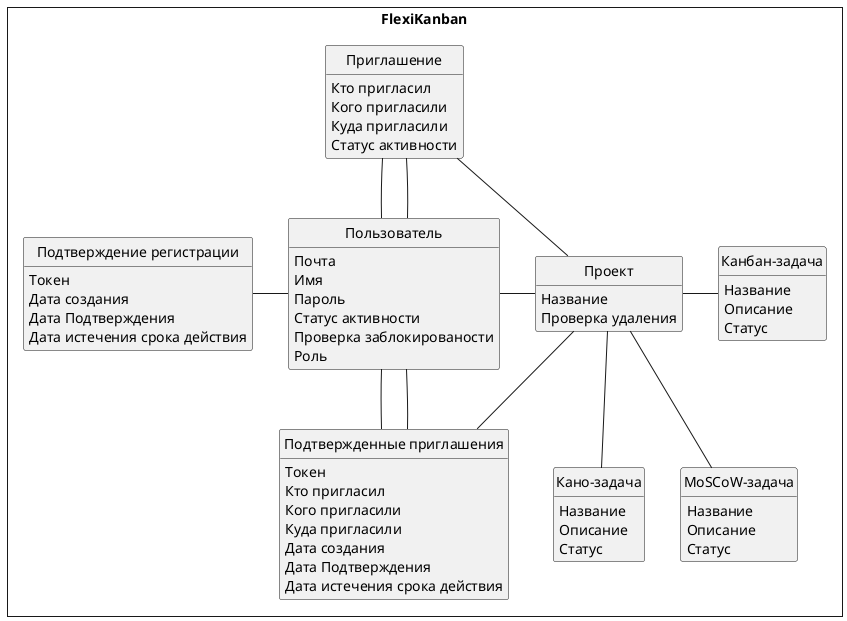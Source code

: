 @startuml
skinparam style strictuml
hide empty members

rectangle "FlexiKanban" as "FlexiKanban" {
    class "Пользователь" {
        Почта
        Имя
        Пароль
        Статус активности
        Проверка заблокированости
        Роль
    }

    class "Проект" {
        Название
        Проверка удаления
    }

    class "Канбан-задача" {
        Название
        Описание
        Статус
    }

    class "Кано-задача" {
        Название
        Описание
        Статус
    }

    class "MoSCoW-задача" {
        Название
        Описание
        Статус
    }

    class "Подтверждение регистрации" {
        Токен
        Дата создания
        Дата Подтверждения
        Дата истечения срока действия
    }

    class "Приглашение" {
        Кто пригласил
        Кого пригласили
        Куда пригласили
        Статус активности
    }

    class "Подтвержденные приглашения" {
        Токен
        Кто пригласил
        Кого пригласили
        Куда пригласили
        Дата создания
        Дата Подтверждения
        Дата истечения срока действия
    }
}

Проект -left- Пользователь
Проект -right- "Канбан-задача"
Проект -down- "Кано-задача"
Проект -down- "MoSCoW-задача"

"Подтверждение регистрации" -right- Пользователь
"Подтвержденные приглашения" -up- Пользователь
"Подтвержденные приглашения" -up- Пользователь
"Подтвержденные приглашения" -up- Проект

"Приглашение" -down- Пользователь
"Приглашение" -down- Пользователь
"Приглашение" -down- Проект

@enduml